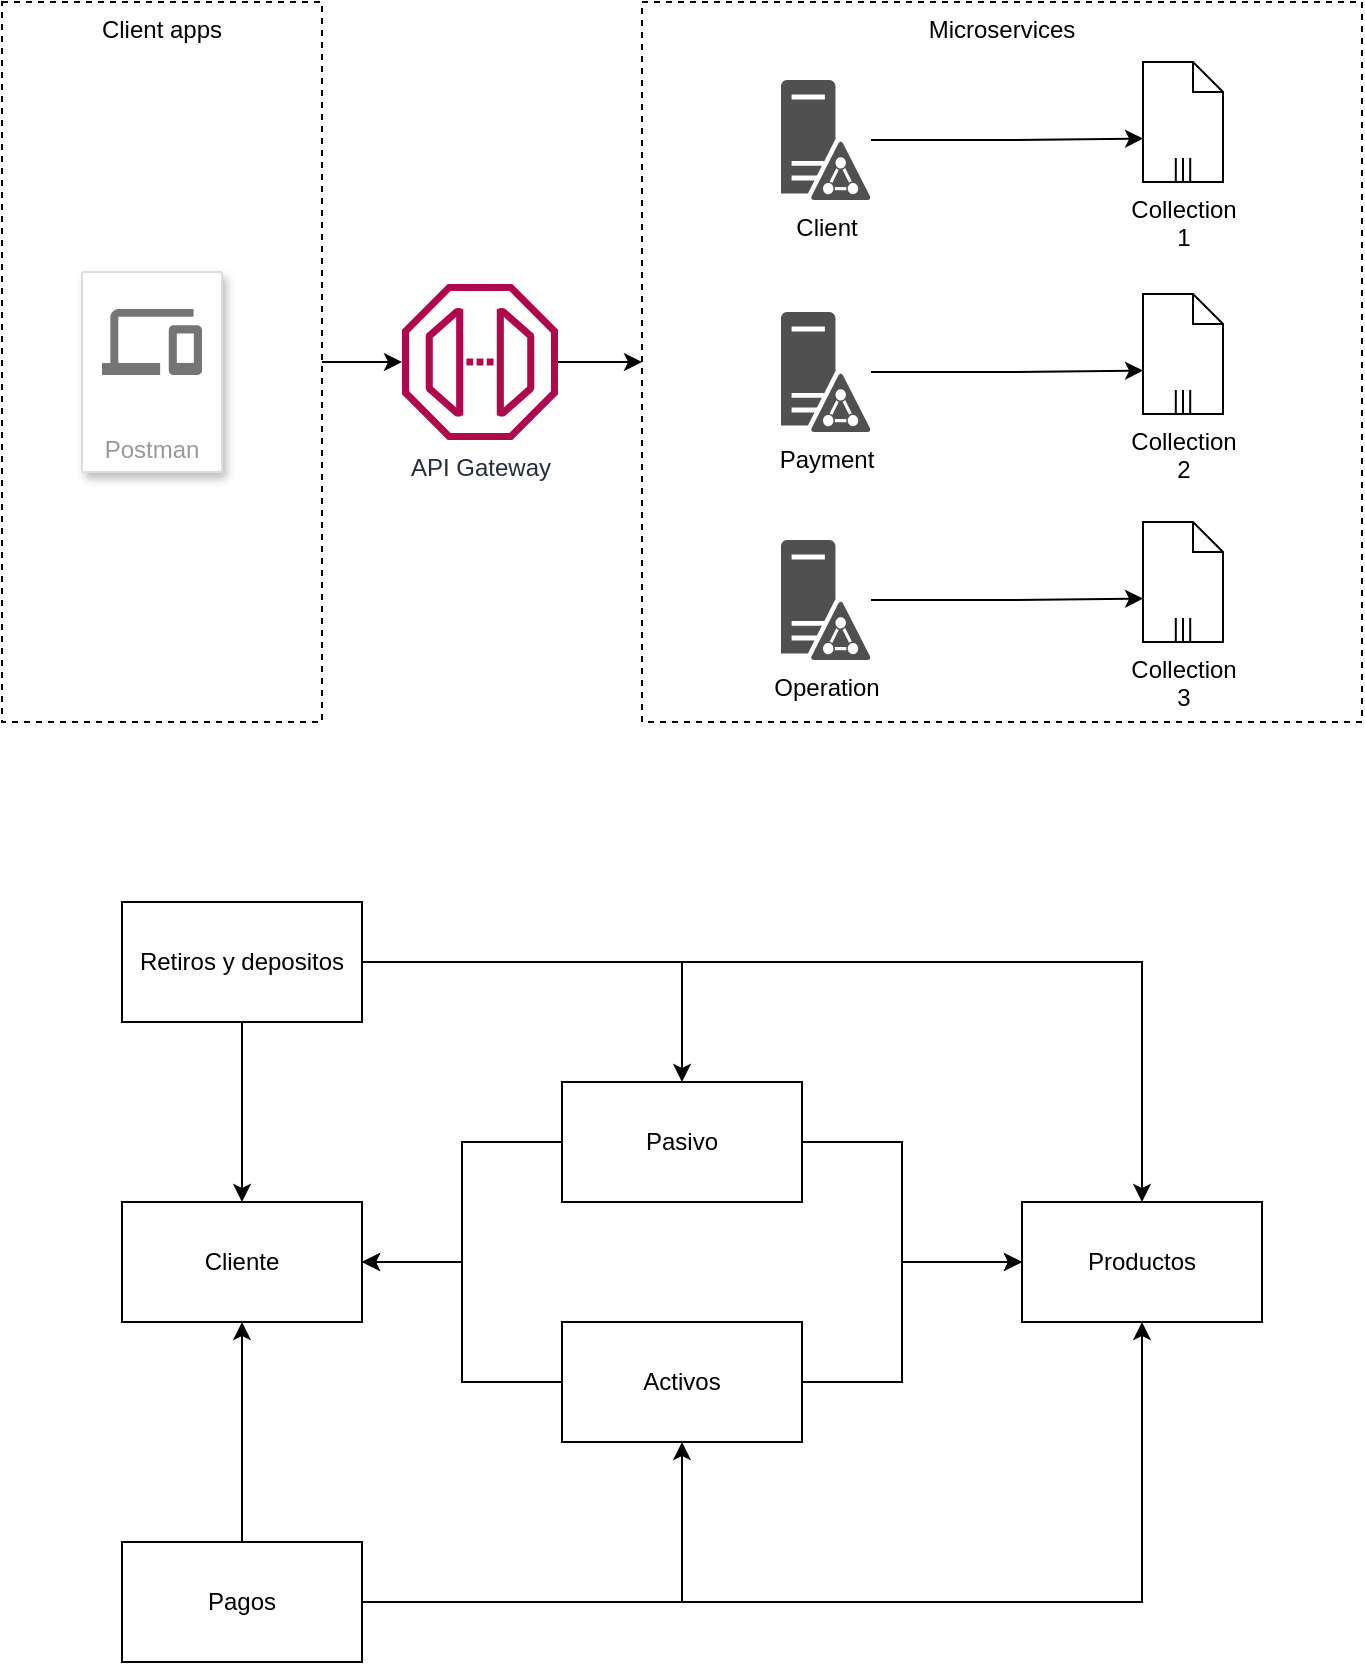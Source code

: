 <mxfile version="20.4.0" type="device" pages="2"><diagram id="I_XKYHVP_WaJHo5WnEV1" name="Microservicios"><mxGraphModel dx="946" dy="516" grid="1" gridSize="10" guides="1" tooltips="1" connect="1" arrows="1" fold="1" page="1" pageScale="1" pageWidth="827" pageHeight="1169" math="0" shadow="0"><root><mxCell id="0"/><mxCell id="1" parent="0"/><mxCell id="4X049uIv6wnnRWOvbEZ8-1" value="Cliente" style="rounded=0;whiteSpace=wrap;html=1;" parent="1" vertex="1"><mxGeometry x="129" y="840" width="120" height="60" as="geometry"/></mxCell><mxCell id="4X049uIv6wnnRWOvbEZ8-2" value="Productos" style="rounded=0;whiteSpace=wrap;html=1;" parent="1" vertex="1"><mxGeometry x="579" y="840" width="120" height="60" as="geometry"/></mxCell><mxCell id="4X049uIv6wnnRWOvbEZ8-7" style="edgeStyle=orthogonalEdgeStyle;rounded=0;orthogonalLoop=1;jettySize=auto;html=1;" parent="1" source="4X049uIv6wnnRWOvbEZ8-3" edge="1"><mxGeometry relative="1" as="geometry"><mxPoint x="579" y="870" as="targetPoint"/><Array as="points"><mxPoint x="519" y="810"/><mxPoint x="519" y="870"/></Array></mxGeometry></mxCell><mxCell id="4X049uIv6wnnRWOvbEZ8-9" style="edgeStyle=orthogonalEdgeStyle;rounded=0;orthogonalLoop=1;jettySize=auto;html=1;" parent="1" source="4X049uIv6wnnRWOvbEZ8-3" edge="1"><mxGeometry relative="1" as="geometry"><mxPoint x="249" y="870" as="targetPoint"/><Array as="points"><mxPoint x="299" y="810"/><mxPoint x="299" y="870"/></Array></mxGeometry></mxCell><mxCell id="4X049uIv6wnnRWOvbEZ8-3" value="Pasivo" style="rounded=0;whiteSpace=wrap;html=1;" parent="1" vertex="1"><mxGeometry x="349" y="780" width="120" height="60" as="geometry"/></mxCell><mxCell id="4X049uIv6wnnRWOvbEZ8-6" style="edgeStyle=orthogonalEdgeStyle;rounded=0;orthogonalLoop=1;jettySize=auto;html=1;" parent="1" source="4X049uIv6wnnRWOvbEZ8-4" target="4X049uIv6wnnRWOvbEZ8-2" edge="1"><mxGeometry relative="1" as="geometry"><Array as="points"><mxPoint x="519" y="930"/><mxPoint x="519" y="870"/></Array></mxGeometry></mxCell><mxCell id="4X049uIv6wnnRWOvbEZ8-8" style="edgeStyle=orthogonalEdgeStyle;rounded=0;orthogonalLoop=1;jettySize=auto;html=1;entryX=1;entryY=0.5;entryDx=0;entryDy=0;" parent="1" source="4X049uIv6wnnRWOvbEZ8-4" target="4X049uIv6wnnRWOvbEZ8-1" edge="1"><mxGeometry relative="1" as="geometry"/></mxCell><mxCell id="4X049uIv6wnnRWOvbEZ8-4" value="Activos" style="rounded=0;whiteSpace=wrap;html=1;" parent="1" vertex="1"><mxGeometry x="349" y="900" width="120" height="60" as="geometry"/></mxCell><mxCell id="4X049uIv6wnnRWOvbEZ8-10" style="edgeStyle=orthogonalEdgeStyle;rounded=0;orthogonalLoop=1;jettySize=auto;html=1;" parent="1" source="4X049uIv6wnnRWOvbEZ8-5" target="4X049uIv6wnnRWOvbEZ8-3" edge="1"><mxGeometry relative="1" as="geometry"/></mxCell><mxCell id="4X049uIv6wnnRWOvbEZ8-11" style="edgeStyle=orthogonalEdgeStyle;rounded=0;orthogonalLoop=1;jettySize=auto;html=1;entryX=0.5;entryY=0;entryDx=0;entryDy=0;" parent="1" source="4X049uIv6wnnRWOvbEZ8-5" target="4X049uIv6wnnRWOvbEZ8-1" edge="1"><mxGeometry relative="1" as="geometry"/></mxCell><mxCell id="4X049uIv6wnnRWOvbEZ8-12" style="edgeStyle=orthogonalEdgeStyle;rounded=0;orthogonalLoop=1;jettySize=auto;html=1;" parent="1" source="4X049uIv6wnnRWOvbEZ8-5" target="4X049uIv6wnnRWOvbEZ8-2" edge="1"><mxGeometry relative="1" as="geometry"/></mxCell><mxCell id="4X049uIv6wnnRWOvbEZ8-5" value="Retiros y depositos" style="rounded=0;whiteSpace=wrap;html=1;" parent="1" vertex="1"><mxGeometry x="129" y="690" width="120" height="60" as="geometry"/></mxCell><mxCell id="4X049uIv6wnnRWOvbEZ8-14" style="edgeStyle=orthogonalEdgeStyle;rounded=0;orthogonalLoop=1;jettySize=auto;html=1;" parent="1" source="4X049uIv6wnnRWOvbEZ8-13" target="4X049uIv6wnnRWOvbEZ8-1" edge="1"><mxGeometry relative="1" as="geometry"/></mxCell><mxCell id="4X049uIv6wnnRWOvbEZ8-15" style="edgeStyle=orthogonalEdgeStyle;rounded=0;orthogonalLoop=1;jettySize=auto;html=1;" parent="1" source="4X049uIv6wnnRWOvbEZ8-13" target="4X049uIv6wnnRWOvbEZ8-4" edge="1"><mxGeometry relative="1" as="geometry"/></mxCell><mxCell id="4X049uIv6wnnRWOvbEZ8-16" style="edgeStyle=orthogonalEdgeStyle;rounded=0;orthogonalLoop=1;jettySize=auto;html=1;entryX=0.5;entryY=1;entryDx=0;entryDy=0;" parent="1" source="4X049uIv6wnnRWOvbEZ8-13" target="4X049uIv6wnnRWOvbEZ8-2" edge="1"><mxGeometry relative="1" as="geometry"/></mxCell><mxCell id="4X049uIv6wnnRWOvbEZ8-13" value="Pagos" style="rounded=0;whiteSpace=wrap;html=1;" parent="1" vertex="1"><mxGeometry x="129" y="1010" width="120" height="60" as="geometry"/></mxCell><mxCell id="T7qoVYkGqoy2F91be2Zt-10" style="edgeStyle=orthogonalEdgeStyle;rounded=0;orthogonalLoop=1;jettySize=auto;html=1;" parent="1" target="T7qoVYkGqoy2F91be2Zt-14" edge="1"><mxGeometry relative="1" as="geometry"><mxPoint x="119" y="435" as="sourcePoint"/></mxGeometry></mxCell><mxCell id="T7qoVYkGqoy2F91be2Zt-9" value="Microservices&#10;" style="dashed=1;verticalAlign=top;fontStyle=0;" parent="1" vertex="1"><mxGeometry x="389" y="240" width="360" height="360" as="geometry"/></mxCell><mxCell id="T7qoVYkGqoy2F91be2Zt-15" style="edgeStyle=orthogonalEdgeStyle;rounded=0;orthogonalLoop=1;jettySize=auto;html=1;entryX=0;entryY=0.5;entryDx=0;entryDy=0;" parent="1" source="T7qoVYkGqoy2F91be2Zt-14" target="T7qoVYkGqoy2F91be2Zt-9" edge="1"><mxGeometry relative="1" as="geometry"/></mxCell><mxCell id="T7qoVYkGqoy2F91be2Zt-14" value="API Gateway" style="sketch=0;outlineConnect=0;fontColor=#232F3E;gradientColor=none;fillColor=#B0084D;strokeColor=none;dashed=0;verticalLabelPosition=bottom;verticalAlign=top;align=center;html=1;fontSize=12;fontStyle=0;aspect=fixed;pointerEvents=1;shape=mxgraph.aws4.endpoint;" parent="1" vertex="1"><mxGeometry x="269" y="381" width="78" height="78" as="geometry"/></mxCell><mxCell id="T7qoVYkGqoy2F91be2Zt-41" style="edgeStyle=orthogonalEdgeStyle;rounded=0;orthogonalLoop=1;jettySize=auto;html=1;entryX=0.001;entryY=0.638;entryDx=0;entryDy=0;entryPerimeter=0;" parent="1" source="T7qoVYkGqoy2F91be2Zt-22" target="T7qoVYkGqoy2F91be2Zt-40" edge="1"><mxGeometry relative="1" as="geometry"/></mxCell><mxCell id="T7qoVYkGqoy2F91be2Zt-22" value="Payment&lt;br&gt;" style="sketch=0;pointerEvents=1;shadow=0;dashed=0;html=1;strokeColor=none;fillColor=#505050;labelPosition=center;verticalLabelPosition=bottom;verticalAlign=top;outlineConnect=0;align=center;shape=mxgraph.office.servers.active_directory_federation_services_server;" parent="1" vertex="1"><mxGeometry x="458.5" y="395" width="45" height="60" as="geometry"/></mxCell><mxCell id="T7qoVYkGqoy2F91be2Zt-40" value="Collection 2" style="shape=mxgraph.bpmn.data;labelPosition=center;verticalLabelPosition=bottom;align=center;verticalAlign=top;whiteSpace=wrap;size=15;html=1;bpmnTransferType=none;isCollection=1;" parent="1" vertex="1"><mxGeometry x="639.5" y="386" width="40" height="60" as="geometry"/></mxCell><mxCell id="T7qoVYkGqoy2F91be2Zt-42" style="edgeStyle=orthogonalEdgeStyle;rounded=0;orthogonalLoop=1;jettySize=auto;html=1;entryX=0.001;entryY=0.638;entryDx=0;entryDy=0;entryPerimeter=0;" parent="1" source="T7qoVYkGqoy2F91be2Zt-43" target="T7qoVYkGqoy2F91be2Zt-44" edge="1"><mxGeometry relative="1" as="geometry"/></mxCell><mxCell id="T7qoVYkGqoy2F91be2Zt-43" value="Operation" style="sketch=0;pointerEvents=1;shadow=0;dashed=0;html=1;strokeColor=none;fillColor=#505050;labelPosition=center;verticalLabelPosition=bottom;verticalAlign=top;outlineConnect=0;align=center;shape=mxgraph.office.servers.active_directory_federation_services_server;" parent="1" vertex="1"><mxGeometry x="458.5" y="509" width="45" height="60" as="geometry"/></mxCell><mxCell id="T7qoVYkGqoy2F91be2Zt-44" value="Collection 3" style="shape=mxgraph.bpmn.data;labelPosition=center;verticalLabelPosition=bottom;align=center;verticalAlign=top;whiteSpace=wrap;size=15;html=1;bpmnTransferType=none;isCollection=1;" parent="1" vertex="1"><mxGeometry x="639.5" y="500" width="40" height="60" as="geometry"/></mxCell><mxCell id="T7qoVYkGqoy2F91be2Zt-45" style="edgeStyle=orthogonalEdgeStyle;rounded=0;orthogonalLoop=1;jettySize=auto;html=1;entryX=0.001;entryY=0.638;entryDx=0;entryDy=0;entryPerimeter=0;" parent="1" source="T7qoVYkGqoy2F91be2Zt-46" target="T7qoVYkGqoy2F91be2Zt-47" edge="1"><mxGeometry relative="1" as="geometry"/></mxCell><mxCell id="T7qoVYkGqoy2F91be2Zt-46" value="Client" style="sketch=0;pointerEvents=1;shadow=0;dashed=0;html=1;strokeColor=none;fillColor=#505050;labelPosition=center;verticalLabelPosition=bottom;verticalAlign=top;outlineConnect=0;align=center;shape=mxgraph.office.servers.active_directory_federation_services_server;" parent="1" vertex="1"><mxGeometry x="458.5" y="279" width="45" height="60" as="geometry"/></mxCell><mxCell id="T7qoVYkGqoy2F91be2Zt-47" value="Collection 1" style="shape=mxgraph.bpmn.data;labelPosition=center;verticalLabelPosition=bottom;align=center;verticalAlign=top;whiteSpace=wrap;size=15;html=1;bpmnTransferType=none;isCollection=1;" parent="1" vertex="1"><mxGeometry x="639.5" y="270" width="40" height="60" as="geometry"/></mxCell><mxCell id="T7qoVYkGqoy2F91be2Zt-48" value="Client apps" style="dashed=1;verticalAlign=top;fontStyle=0;" parent="1" vertex="1"><mxGeometry x="69" y="240" width="160" height="360" as="geometry"/></mxCell><mxCell id="T7qoVYkGqoy2F91be2Zt-49" value="Postman" style="strokeColor=#dddddd;shadow=1;strokeWidth=1;rounded=1;absoluteArcSize=1;arcSize=2;labelPosition=center;verticalLabelPosition=middle;align=center;verticalAlign=bottom;spacingLeft=0;fontColor=#999999;fontSize=12;whiteSpace=wrap;spacingBottom=2;" parent="1" vertex="1"><mxGeometry x="109" y="375" width="70" height="100" as="geometry"/></mxCell><mxCell id="T7qoVYkGqoy2F91be2Zt-50" value="" style="sketch=0;dashed=0;connectable=0;html=1;fillColor=#757575;strokeColor=none;shape=mxgraph.gcp2.desktop_and_mobile;part=1;" parent="T7qoVYkGqoy2F91be2Zt-49" vertex="1"><mxGeometry x="0.5" width="50" height="33" relative="1" as="geometry"><mxPoint x="-25" y="18.5" as="offset"/></mxGeometry></mxCell></root></mxGraphModel></diagram><diagram id="5ypVGITs8E1dCBBd-255" name="BD"><mxGraphModel dx="996" dy="1712" grid="1" gridSize="10" guides="1" tooltips="1" connect="1" arrows="1" fold="1" page="1" pageScale="1" pageWidth="827" pageHeight="1169" math="0" shadow="0"><root><mxCell id="0"/><mxCell id="1" parent="0"/><mxCell id="ls0i6dQ8jVRO9k_mmo_m-9" value="" style="rounded=0;whiteSpace=wrap;html=1;fillColor=#1ba1e2;fontColor=#ffffff;strokeColor=#006EAF;" vertex="1" parent="1"><mxGeometry x="414" y="-260" width="260" height="313" as="geometry"/></mxCell><mxCell id="_VIctGbo33eBnnCWEf8j-3" value="" style="rounded=0;whiteSpace=wrap;html=1;fillColor=#f8cecc;strokeColor=#b85450;" vertex="1" parent="1"><mxGeometry x="720" y="-330" width="399" height="330" as="geometry"/></mxCell><mxCell id="_VIctGbo33eBnnCWEf8j-2" value="" style="rounded=0;whiteSpace=wrap;html=1;fillColor=#ffe6cc;strokeColor=#d79b00;" vertex="1" parent="1"><mxGeometry x="10" y="-72" width="320" height="180" as="geometry"/></mxCell><mxCell id="_VIctGbo33eBnnCWEf8j-1" value="" style="rounded=0;whiteSpace=wrap;html=1;fillColor=#fff2cc;strokeColor=#d6b656;" vertex="1" parent="1"><mxGeometry x="150" y="-260" width="160" height="170" as="geometry"/></mxCell><mxCell id="htrrxpjbn6QSeQeNMQKo-1" value="" style="rounded=0;whiteSpace=wrap;html=1;fillColor=#dae8fc;strokeColor=#6c8ebf;" vertex="1" parent="1"><mxGeometry x="150" y="-430" width="360" height="150" as="geometry"/></mxCell><mxCell id="MHMNL4vbkPVaqAPb2Tx1-1" value="Clientes del banco" style="rounded=0;whiteSpace=wrap;html=1;" parent="1" vertex="1"><mxGeometry x="120" y="143" width="120" height="60" as="geometry"/></mxCell><mxCell id="MHMNL4vbkPVaqAPb2Tx1-4" style="edgeStyle=orthogonalEdgeStyle;rounded=0;orthogonalLoop=1;jettySize=auto;html=1;exitX=0.5;exitY=0;exitDx=0;exitDy=0;" parent="1" target="MHMNL4vbkPVaqAPb2Tx1-1" edge="1"><mxGeometry relative="1" as="geometry"><mxPoint x="90" y="243" as="sourcePoint"/><Array as="points"><mxPoint x="90" y="220"/><mxPoint x="180" y="220"/></Array></mxGeometry></mxCell><mxCell id="MHMNL4vbkPVaqAPb2Tx1-2" value="Personal" style="rounded=0;whiteSpace=wrap;html=1;" parent="1" vertex="1"><mxGeometry x="30" y="242" width="120" height="60" as="geometry"/></mxCell><mxCell id="MHMNL4vbkPVaqAPb2Tx1-5" style="edgeStyle=orthogonalEdgeStyle;rounded=0;orthogonalLoop=1;jettySize=auto;html=1;exitX=0.5;exitY=0;exitDx=0;exitDy=0;entryX=0.5;entryY=1;entryDx=0;entryDy=0;" parent="1" source="MHMNL4vbkPVaqAPb2Tx1-3" target="MHMNL4vbkPVaqAPb2Tx1-1" edge="1"><mxGeometry relative="1" as="geometry"><mxPoint x="180" y="213" as="targetPoint"/></mxGeometry></mxCell><mxCell id="MHMNL4vbkPVaqAPb2Tx1-3" value="Empresarial" style="rounded=0;whiteSpace=wrap;html=1;" parent="1" vertex="1"><mxGeometry x="200" y="243" width="120" height="60" as="geometry"/></mxCell><mxCell id="MHMNL4vbkPVaqAPb2Tx1-7" value="Productos" style="rounded=0;whiteSpace=wrap;html=1;" parent="1" vertex="1"><mxGeometry x="460" y="143" width="120" height="60" as="geometry"/></mxCell><mxCell id="MHMNL4vbkPVaqAPb2Tx1-10" style="edgeStyle=orthogonalEdgeStyle;rounded=0;orthogonalLoop=1;jettySize=auto;html=1;exitX=0.5;exitY=0;exitDx=0;exitDy=0;entryX=0.5;entryY=1;entryDx=0;entryDy=0;" parent="1" source="MHMNL4vbkPVaqAPb2Tx1-8" target="MHMNL4vbkPVaqAPb2Tx1-7" edge="1"><mxGeometry relative="1" as="geometry"/></mxCell><mxCell id="MHMNL4vbkPVaqAPb2Tx1-8" value="Pasivos" style="rounded=0;whiteSpace=wrap;html=1;" parent="1" vertex="1"><mxGeometry x="350" y="243" width="120" height="60" as="geometry"/></mxCell><mxCell id="MHMNL4vbkPVaqAPb2Tx1-11" style="edgeStyle=orthogonalEdgeStyle;rounded=0;orthogonalLoop=1;jettySize=auto;html=1;entryX=0.5;entryY=1;entryDx=0;entryDy=0;" parent="1" source="MHMNL4vbkPVaqAPb2Tx1-9" target="MHMNL4vbkPVaqAPb2Tx1-7" edge="1"><mxGeometry relative="1" as="geometry"/></mxCell><mxCell id="MHMNL4vbkPVaqAPb2Tx1-9" value="Activos" style="rounded=0;whiteSpace=wrap;html=1;" parent="1" vertex="1"><mxGeometry x="570" y="243" width="120" height="60" as="geometry"/></mxCell><mxCell id="MHMNL4vbkPVaqAPb2Tx1-15" style="edgeStyle=orthogonalEdgeStyle;rounded=0;orthogonalLoop=1;jettySize=auto;html=1;entryX=0.5;entryY=1;entryDx=0;entryDy=0;" parent="1" source="MHMNL4vbkPVaqAPb2Tx1-12" target="MHMNL4vbkPVaqAPb2Tx1-8" edge="1"><mxGeometry relative="1" as="geometry"><Array as="points"><mxPoint x="280" y="333"/><mxPoint x="410" y="333"/></Array></mxGeometry></mxCell><mxCell id="MHMNL4vbkPVaqAPb2Tx1-12" value="Ahorro" style="rounded=0;whiteSpace=wrap;html=1;" parent="1" vertex="1"><mxGeometry x="220" y="363" width="120" height="60" as="geometry"/></mxCell><mxCell id="MHMNL4vbkPVaqAPb2Tx1-16" style="edgeStyle=orthogonalEdgeStyle;rounded=0;orthogonalLoop=1;jettySize=auto;html=1;exitX=0.5;exitY=0;exitDx=0;exitDy=0;" parent="1" source="MHMNL4vbkPVaqAPb2Tx1-13" target="MHMNL4vbkPVaqAPb2Tx1-8" edge="1"><mxGeometry relative="1" as="geometry"/></mxCell><mxCell id="MHMNL4vbkPVaqAPb2Tx1-13" value="Cuenta corriente" style="rounded=0;whiteSpace=wrap;html=1;" parent="1" vertex="1"><mxGeometry x="350" y="363" width="120" height="60" as="geometry"/></mxCell><mxCell id="MHMNL4vbkPVaqAPb2Tx1-17" style="edgeStyle=orthogonalEdgeStyle;rounded=0;orthogonalLoop=1;jettySize=auto;html=1;entryX=0.5;entryY=1;entryDx=0;entryDy=0;" parent="1" source="MHMNL4vbkPVaqAPb2Tx1-14" target="MHMNL4vbkPVaqAPb2Tx1-8" edge="1"><mxGeometry relative="1" as="geometry"><Array as="points"><mxPoint x="544" y="333"/><mxPoint x="410" y="333"/></Array></mxGeometry></mxCell><mxCell id="MHMNL4vbkPVaqAPb2Tx1-14" value="Plazo Fijo" style="rounded=0;whiteSpace=wrap;html=1;" parent="1" vertex="1"><mxGeometry x="484" y="363" width="120" height="60" as="geometry"/></mxCell><mxCell id="MHMNL4vbkPVaqAPb2Tx1-21" style="edgeStyle=orthogonalEdgeStyle;rounded=0;orthogonalLoop=1;jettySize=auto;html=1;entryX=0.5;entryY=1;entryDx=0;entryDy=0;" parent="1" source="MHMNL4vbkPVaqAPb2Tx1-18" target="MHMNL4vbkPVaqAPb2Tx1-9" edge="1"><mxGeometry relative="1" as="geometry"><Array as="points"><mxPoint x="502" y="433"/><mxPoint x="630" y="433"/></Array></mxGeometry></mxCell><mxCell id="MHMNL4vbkPVaqAPb2Tx1-18" value="Credito personal" style="rounded=0;whiteSpace=wrap;html=1;" parent="1" vertex="1"><mxGeometry x="442" y="473" width="120" height="60" as="geometry"/></mxCell><mxCell id="MHMNL4vbkPVaqAPb2Tx1-22" style="edgeStyle=orthogonalEdgeStyle;rounded=0;orthogonalLoop=1;jettySize=auto;html=1;exitX=0.5;exitY=0;exitDx=0;exitDy=0;" parent="1" source="MHMNL4vbkPVaqAPb2Tx1-19" target="MHMNL4vbkPVaqAPb2Tx1-9" edge="1"><mxGeometry relative="1" as="geometry"/></mxCell><mxCell id="MHMNL4vbkPVaqAPb2Tx1-19" value="Credito Empresarial" style="rounded=0;whiteSpace=wrap;html=1;" parent="1" vertex="1"><mxGeometry x="570" y="473" width="120" height="60" as="geometry"/></mxCell><mxCell id="MHMNL4vbkPVaqAPb2Tx1-23" style="edgeStyle=orthogonalEdgeStyle;rounded=0;orthogonalLoop=1;jettySize=auto;html=1;" parent="1" source="MHMNL4vbkPVaqAPb2Tx1-20" target="MHMNL4vbkPVaqAPb2Tx1-9" edge="1"><mxGeometry relative="1" as="geometry"><Array as="points"><mxPoint x="758" y="433"/><mxPoint x="630" y="433"/></Array></mxGeometry></mxCell><mxCell id="MHMNL4vbkPVaqAPb2Tx1-20" value="Tarjeta de credito" style="rounded=0;whiteSpace=wrap;html=1;" parent="1" vertex="1"><mxGeometry x="698" y="473" width="120" height="60" as="geometry"/></mxCell><mxCell id="MHMNL4vbkPVaqAPb2Tx1-27" style="edgeStyle=orthogonalEdgeStyle;rounded=0;orthogonalLoop=1;jettySize=auto;html=1;" parent="1" source="MHMNL4vbkPVaqAPb2Tx1-24" target="MHMNL4vbkPVaqAPb2Tx1-20" edge="1"><mxGeometry relative="1" as="geometry"/></mxCell><mxCell id="MHMNL4vbkPVaqAPb2Tx1-24" value="Tarjeta de crédito Personal" style="rounded=0;whiteSpace=wrap;html=1;" parent="1" vertex="1"><mxGeometry x="761" y="573" width="120" height="60" as="geometry"/></mxCell><mxCell id="MHMNL4vbkPVaqAPb2Tx1-26" style="edgeStyle=orthogonalEdgeStyle;rounded=0;orthogonalLoop=1;jettySize=auto;html=1;" parent="1" source="MHMNL4vbkPVaqAPb2Tx1-25" target="MHMNL4vbkPVaqAPb2Tx1-20" edge="1"><mxGeometry relative="1" as="geometry"/></mxCell><mxCell id="MHMNL4vbkPVaqAPb2Tx1-25" value="Tarjeta de credito empresarial" style="rounded=0;whiteSpace=wrap;html=1;" parent="1" vertex="1"><mxGeometry x="631" y="573" width="120" height="60" as="geometry"/></mxCell><mxCell id="Dvyk0X0TSeHEUoEhQjZV-25" value="Client" style="swimlane;childLayout=stackLayout;horizontal=1;startSize=30;horizontalStack=0;rounded=1;fontSize=14;fontStyle=0;strokeWidth=2;resizeParent=0;resizeLast=1;shadow=0;dashed=0;align=center;" parent="1" vertex="1"><mxGeometry x="372" y="-400" width="98" height="90" as="geometry"/></mxCell><mxCell id="Dvyk0X0TSeHEUoEhQjZV-26" value="firstName&#10;lastName&#10;idClientType" style="align=left;strokeColor=none;fillColor=none;spacingLeft=4;fontSize=12;verticalAlign=top;resizable=0;rotatable=0;part=1;dashed=1;" parent="Dvyk0X0TSeHEUoEhQjZV-25" vertex="1"><mxGeometry y="30" width="98" height="60" as="geometry"/></mxCell><mxCell id="Dvyk0X0TSeHEUoEhQjZV-32" style="edgeStyle=orthogonalEdgeStyle;rounded=0;orthogonalLoop=1;jettySize=auto;html=1;entryX=0;entryY=0.25;entryDx=0;entryDy=0;" parent="1" source="Dvyk0X0TSeHEUoEhQjZV-28" target="Dvyk0X0TSeHEUoEhQjZV-26" edge="1"><mxGeometry relative="1" as="geometry"/></mxCell><mxCell id="3NwmgBwE9xiEzPlGPvFY-29" style="edgeStyle=orthogonalEdgeStyle;rounded=0;orthogonalLoop=1;jettySize=auto;html=1;entryX=0.5;entryY=0;entryDx=0;entryDy=0;" parent="1" source="Dvyk0X0TSeHEUoEhQjZV-28" target="3NwmgBwE9xiEzPlGPvFY-26" edge="1"><mxGeometry relative="1" as="geometry"/></mxCell><mxCell id="Dvyk0X0TSeHEUoEhQjZV-28" value="ClientType" style="swimlane;childLayout=stackLayout;horizontal=1;startSize=30;horizontalStack=0;rounded=1;fontSize=14;fontStyle=0;strokeWidth=2;resizeParent=0;resizeLast=1;shadow=0;dashed=0;align=center;" parent="1" vertex="1"><mxGeometry x="180" y="-400" width="98" height="90" as="geometry"/></mxCell><mxCell id="Dvyk0X0TSeHEUoEhQjZV-29" value="id&#10;description" style="align=left;strokeColor=none;fillColor=none;spacingLeft=4;fontSize=12;verticalAlign=top;resizable=0;rotatable=0;part=1;dashed=1;" parent="Dvyk0X0TSeHEUoEhQjZV-28" vertex="1"><mxGeometry y="30" width="98" height="60" as="geometry"/></mxCell><mxCell id="3NwmgBwE9xiEzPlGPvFY-9" style="edgeStyle=orthogonalEdgeStyle;rounded=0;orthogonalLoop=1;jettySize=auto;html=1;exitX=-0.007;exitY=0.526;exitDx=0;exitDy=0;exitPerimeter=0;" parent="1" source="3NwmgBwE9xiEzPlGPvFY-2" target="3NwmgBwE9xiEzPlGPvFY-5" edge="1"><mxGeometry relative="1" as="geometry"><Array as="points"><mxPoint x="939" y="-149"/><mxPoint x="939" y="-75"/></Array></mxGeometry></mxCell><mxCell id="3NwmgBwE9xiEzPlGPvFY-1" value="Product" style="swimlane;childLayout=stackLayout;horizontal=1;startSize=30;horizontalStack=0;rounded=1;fontSize=14;fontStyle=0;strokeWidth=2;resizeParent=0;resizeLast=1;shadow=0;dashed=0;align=center;" parent="1" vertex="1"><mxGeometry x="978" y="-211" width="98" height="90" as="geometry"/></mxCell><mxCell id="3NwmgBwE9xiEzPlGPvFY-2" value="id&#10;description&#10;" style="align=left;strokeColor=none;fillColor=none;spacingLeft=4;fontSize=12;verticalAlign=top;resizable=0;rotatable=0;part=1;dashed=1;" parent="3NwmgBwE9xiEzPlGPvFY-1" vertex="1"><mxGeometry y="30" width="98" height="60" as="geometry"/></mxCell><mxCell id="3NwmgBwE9xiEzPlGPvFY-5" value="PassiveAccount" style="swimlane;childLayout=stackLayout;horizontal=1;startSize=30;horizontalStack=0;rounded=1;fontSize=14;fontStyle=0;strokeWidth=2;resizeParent=0;resizeLast=1;shadow=0;dashed=0;align=center;" parent="1" vertex="1"><mxGeometry x="763" y="-135" width="130" height="120" as="geometry"/></mxCell><mxCell id="3NwmgBwE9xiEzPlGPvFY-6" value="id&#10;balance&#10;comission&#10;limitMovement&#10;" style="align=left;strokeColor=none;fillColor=none;spacingLeft=4;fontSize=12;verticalAlign=top;resizable=0;rotatable=0;part=1;dashed=1;" parent="3NwmgBwE9xiEzPlGPvFY-5" vertex="1"><mxGeometry y="30" width="130" height="90" as="geometry"/></mxCell><mxCell id="3NwmgBwE9xiEzPlGPvFY-7" value="ActiveAccount" style="swimlane;childLayout=stackLayout;horizontal=1;startSize=30;horizontalStack=0;rounded=1;fontSize=14;fontStyle=0;strokeWidth=2;resizeParent=0;resizeLast=1;shadow=0;dashed=0;align=center;" parent="1" vertex="1"><mxGeometry x="763" y="-290" width="130" height="90" as="geometry"/></mxCell><mxCell id="3NwmgBwE9xiEzPlGPvFY-8" value="id&#10;balance&#10;limitCredit" style="align=left;strokeColor=none;fillColor=none;spacingLeft=4;fontSize=12;verticalAlign=top;resizable=0;rotatable=0;part=1;dashed=1;" parent="3NwmgBwE9xiEzPlGPvFY-7" vertex="1"><mxGeometry y="30" width="130" height="60" as="geometry"/></mxCell><mxCell id="3NwmgBwE9xiEzPlGPvFY-10" style="edgeStyle=orthogonalEdgeStyle;rounded=0;orthogonalLoop=1;jettySize=auto;html=1;exitX=0.001;exitY=0.526;exitDx=0;exitDy=0;exitPerimeter=0;entryX=1;entryY=0.25;entryDx=0;entryDy=0;" parent="1" source="3NwmgBwE9xiEzPlGPvFY-2" target="3NwmgBwE9xiEzPlGPvFY-8" edge="1"><mxGeometry relative="1" as="geometry"><Array as="points"><mxPoint x="939" y="-149"/><mxPoint x="939" y="-245"/></Array></mxGeometry></mxCell><mxCell id="3NwmgBwE9xiEzPlGPvFY-30" style="edgeStyle=orthogonalEdgeStyle;rounded=0;orthogonalLoop=1;jettySize=auto;html=1;entryX=1;entryY=0.25;entryDx=0;entryDy=0;" parent="1" source="3NwmgBwE9xiEzPlGPvFY-19" target="3NwmgBwE9xiEzPlGPvFY-27" edge="1"><mxGeometry relative="1" as="geometry"><Array as="points"><mxPoint x="350" y="-180"/><mxPoint x="350" y="-180"/></Array></mxGeometry></mxCell><mxCell id="Toi8bmJzxjmtaUPlDGAV-3" style="edgeStyle=orthogonalEdgeStyle;rounded=0;orthogonalLoop=1;jettySize=auto;html=1;entryX=1;entryY=0.25;entryDx=0;entryDy=0;exitX=0;exitY=0.5;exitDx=0;exitDy=0;" parent="1" source="ls0i6dQ8jVRO9k_mmo_m-2" target="3NwmgBwE9xiEzPlGPvFY-33" edge="1"><mxGeometry relative="1" as="geometry"><Array as="points"><mxPoint x="350" y="-45"/><mxPoint x="350" y="18"/></Array></mxGeometry></mxCell><mxCell id="3NwmgBwE9xiEzPlGPvFY-19" value="ClientProductActive" style="swimlane;childLayout=stackLayout;horizontal=1;startSize=30;horizontalStack=0;rounded=1;fontSize=14;fontStyle=0;strokeWidth=2;resizeParent=0;resizeLast=1;shadow=0;dashed=0;align=center;" parent="1" vertex="1"><mxGeometry x="472" y="-220" width="132" height="90" as="geometry"/></mxCell><mxCell id="3NwmgBwE9xiEzPlGPvFY-20" value="clientId&#10;productActiveId&#10;openDate" style="align=left;strokeColor=none;fillColor=none;spacingLeft=4;fontSize=12;verticalAlign=top;resizable=0;rotatable=0;part=1;dashed=1;" parent="3NwmgBwE9xiEzPlGPvFY-19" vertex="1"><mxGeometry y="30" width="132" height="60" as="geometry"/></mxCell><mxCell id="3NwmgBwE9xiEzPlGPvFY-21" style="edgeStyle=orthogonalEdgeStyle;rounded=0;orthogonalLoop=1;jettySize=auto;html=1;entryX=0;entryY=0.25;entryDx=0;entryDy=0;" parent="1" source="Dvyk0X0TSeHEUoEhQjZV-26" target="3NwmgBwE9xiEzPlGPvFY-20" edge="1"><mxGeometry relative="1" as="geometry"><Array as="points"><mxPoint x="421" y="-175"/></Array></mxGeometry></mxCell><mxCell id="3NwmgBwE9xiEzPlGPvFY-26" value="Payment" style="swimlane;childLayout=stackLayout;horizontal=1;startSize=30;horizontalStack=0;rounded=1;fontSize=14;fontStyle=0;strokeWidth=2;resizeParent=0;resizeLast=1;shadow=0;dashed=0;align=center;" parent="1" vertex="1"><mxGeometry x="180" y="-230" width="98" height="110" as="geometry"/></mxCell><mxCell id="3NwmgBwE9xiEzPlGPvFY-27" value="paymentId&#10;clientId&#10;clientProductId&#10;paymentDate&#10;" style="align=left;strokeColor=none;fillColor=none;spacingLeft=4;fontSize=12;verticalAlign=top;resizable=0;rotatable=0;part=1;dashed=1;" parent="3NwmgBwE9xiEzPlGPvFY-26" vertex="1"><mxGeometry y="30" width="98" height="80" as="geometry"/></mxCell><mxCell id="3NwmgBwE9xiEzPlGPvFY-32" value="Operation" style="swimlane;childLayout=stackLayout;horizontal=1;startSize=30;horizontalStack=0;rounded=1;fontSize=14;fontStyle=0;strokeWidth=2;resizeParent=0;resizeLast=1;shadow=0;dashed=0;align=center;" parent="1" vertex="1"><mxGeometry x="192" y="-32" width="98" height="110" as="geometry"/></mxCell><mxCell id="3NwmgBwE9xiEzPlGPvFY-33" value="operationId&#10;clientId&#10;clientProductId&#10;operationTypeId&#10;operationDate&#10;" style="align=left;strokeColor=none;fillColor=none;spacingLeft=4;fontSize=12;verticalAlign=top;resizable=0;rotatable=0;part=1;dashed=1;" parent="3NwmgBwE9xiEzPlGPvFY-32" vertex="1"><mxGeometry y="30" width="98" height="80" as="geometry"/></mxCell><mxCell id="Toi8bmJzxjmtaUPlDGAV-2" style="edgeStyle=orthogonalEdgeStyle;rounded=0;orthogonalLoop=1;jettySize=auto;html=1;entryX=0;entryY=0.5;entryDx=0;entryDy=0;exitX=0;exitY=0.5;exitDx=0;exitDy=0;" parent="1" source="Dvyk0X0TSeHEUoEhQjZV-29" target="3NwmgBwE9xiEzPlGPvFY-32" edge="1"><mxGeometry relative="1" as="geometry"><Array as="points"><mxPoint x="130" y="-340"/><mxPoint x="130" y="-20"/><mxPoint x="160" y="-20"/><mxPoint x="160" y="23"/></Array></mxGeometry></mxCell><mxCell id="Toi8bmJzxjmtaUPlDGAV-6" style="edgeStyle=orthogonalEdgeStyle;rounded=0;orthogonalLoop=1;jettySize=auto;html=1;entryX=0;entryY=0.5;entryDx=0;entryDy=0;" parent="1" source="Toi8bmJzxjmtaUPlDGAV-4" target="3NwmgBwE9xiEzPlGPvFY-33" edge="1"><mxGeometry relative="1" as="geometry"/></mxCell><mxCell id="Toi8bmJzxjmtaUPlDGAV-4" value="OperationType" style="swimlane;childLayout=stackLayout;horizontal=1;startSize=30;horizontalStack=0;rounded=1;fontSize=14;fontStyle=0;strokeWidth=2;resizeParent=0;resizeLast=1;shadow=0;dashed=0;align=center;" parent="1" vertex="1"><mxGeometry x="24" y="-7" width="118" height="90" as="geometry"/></mxCell><mxCell id="Toi8bmJzxjmtaUPlDGAV-5" value="id&#10;description" style="align=left;strokeColor=none;fillColor=none;spacingLeft=4;fontSize=12;verticalAlign=top;resizable=0;rotatable=0;part=1;dashed=1;" parent="Toi8bmJzxjmtaUPlDGAV-4" vertex="1"><mxGeometry y="30" width="118" height="60" as="geometry"/></mxCell><mxCell id="ls0i6dQ8jVRO9k_mmo_m-1" value="ClientProductPassive" style="swimlane;childLayout=stackLayout;horizontal=1;startSize=30;horizontalStack=0;rounded=1;fontSize=14;fontStyle=0;strokeWidth=2;resizeParent=0;resizeLast=1;shadow=0;dashed=0;align=center;" vertex="1" parent="1"><mxGeometry x="472" y="-105" width="132" height="90" as="geometry"/></mxCell><mxCell id="ls0i6dQ8jVRO9k_mmo_m-2" value="clientId&#10;productPassiveId&#10;openDate" style="align=left;strokeColor=none;fillColor=none;spacingLeft=4;fontSize=12;verticalAlign=top;resizable=0;rotatable=0;part=1;dashed=1;" vertex="1" parent="ls0i6dQ8jVRO9k_mmo_m-1"><mxGeometry y="30" width="132" height="60" as="geometry"/></mxCell><mxCell id="ls0i6dQ8jVRO9k_mmo_m-3" style="edgeStyle=orthogonalEdgeStyle;rounded=0;orthogonalLoop=1;jettySize=auto;html=1;exitX=0;exitY=0.25;exitDx=0;exitDy=0;entryX=1;entryY=0.5;entryDx=0;entryDy=0;" edge="1" parent="1" source="3NwmgBwE9xiEzPlGPvFY-8" target="3NwmgBwE9xiEzPlGPvFY-20"><mxGeometry relative="1" as="geometry"/></mxCell><mxCell id="ls0i6dQ8jVRO9k_mmo_m-4" style="edgeStyle=orthogonalEdgeStyle;rounded=0;orthogonalLoop=1;jettySize=auto;html=1;exitX=0;exitY=0.5;exitDx=0;exitDy=0;entryX=1;entryY=0.5;entryDx=0;entryDy=0;" edge="1" parent="1" source="3NwmgBwE9xiEzPlGPvFY-6" target="ls0i6dQ8jVRO9k_mmo_m-2"><mxGeometry relative="1" as="geometry"/></mxCell><mxCell id="ls0i6dQ8jVRO9k_mmo_m-7" style="edgeStyle=orthogonalEdgeStyle;rounded=0;orthogonalLoop=1;jettySize=auto;html=1;exitX=0.5;exitY=1;exitDx=0;exitDy=0;entryX=-0.001;entryY=0.409;entryDx=0;entryDy=0;entryPerimeter=0;" edge="1" parent="1" source="Dvyk0X0TSeHEUoEhQjZV-26" target="ls0i6dQ8jVRO9k_mmo_m-2"><mxGeometry relative="1" as="geometry"><mxPoint x="470" y="-60" as="targetPoint"/><Array as="points"><mxPoint x="421" y="-50"/><mxPoint x="472" y="-50"/></Array></mxGeometry></mxCell></root></mxGraphModel></diagram></mxfile>
